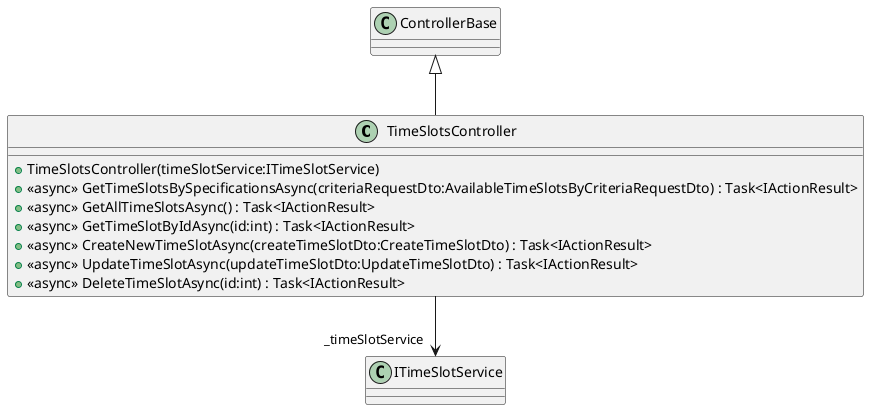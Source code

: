 @startuml
class TimeSlotsController {
    + TimeSlotsController(timeSlotService:ITimeSlotService)
    + <<async>> GetTimeSlotsBySpecificationsAsync(criteriaRequestDto:AvailableTimeSlotsByCriteriaRequestDto) : Task<IActionResult>
    + <<async>> GetAllTimeSlotsAsync() : Task<IActionResult>
    + <<async>> GetTimeSlotByIdAsync(id:int) : Task<IActionResult>
    + <<async>> CreateNewTimeSlotAsync(createTimeSlotDto:CreateTimeSlotDto) : Task<IActionResult>
    + <<async>> UpdateTimeSlotAsync(updateTimeSlotDto:UpdateTimeSlotDto) : Task<IActionResult>
    + <<async>> DeleteTimeSlotAsync(id:int) : Task<IActionResult>
}
ControllerBase <|-- TimeSlotsController
TimeSlotsController --> "_timeSlotService" ITimeSlotService
@enduml
